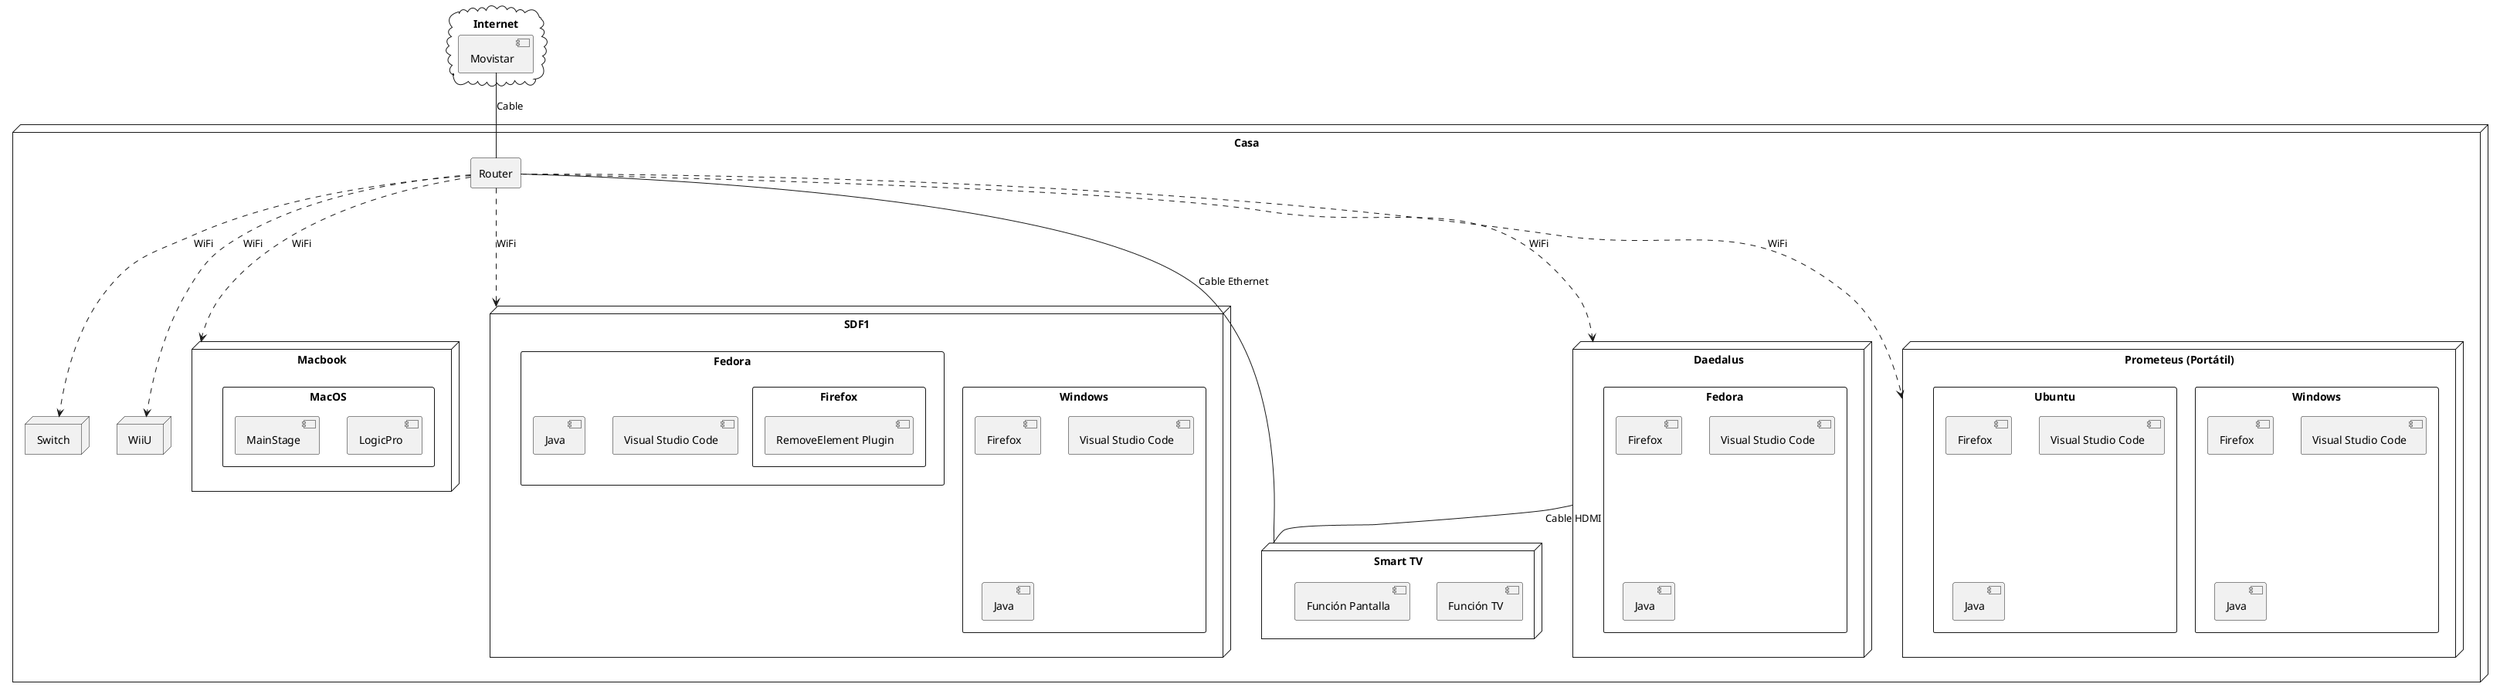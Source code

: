 @startuml

cloud "Internet" {
    [Movistar]
}

node "Casa" {
    RECTANGLE "Router" as router

    node Switch 
    node WiiU
    node "Macbook" as Macbook {
        RECTANGLE MacOS {
            [LogicPro]
            [MainStage]
        }
    }

    node "Smart TV" as tv {
        [Función TV]
        [Función Pantalla]
    }
    
    node "SDF1" as sdf1 {
        RECTANGLE "Windows" as winSDF1 {
            [Firefox] as winFirefoxSDF1
            [Visual Studio Code] as winVSCodeSDF1
            [Java] as winJavaSDF1
        }
        RECTANGLE "Fedora" as fedoraSDF1 {
            RECTANGLE "Firefox" as fedFirefoxSDF1 {
                [RemoveElement Plugin]
            }
            [Visual Studio Code] as fedVSCodeSDF1
            [Java] as fedJavaSDF1
        }
    }
    
    node "Daedalus" as daedalus {
        RECTANGLE "Fedora" as fedoraDaedalus {
            [Firefox] as firefoxDaedalus
            [Visual Studio Code] as vscodeDaedalus
            [Java] as javaDaedalus
        }
    }
    
    node "Prometeus (Portátil)" as prometeus {
        RECTANGLE "Windows" as winPrometeus {
            [Firefox] as winFirefoxPrometeus
            [Visual Studio Code] as winVSCodePrometeus
            [Java] as winJavaPrometeus
        }
        RECTANGLE "Ubuntu" as ubuntuPrometeus {
            [Firefox] as ubuntuFirefoxPrometeus
            [Visual Studio Code] as ubuntuVSCodePrometeus
            [Java] as ubuntuJavaPrometeus
        }
    }
}

Movistar -- router : Cable
router -- tv : Cable Ethernet
router ...> sdf1 : WiFi
router ...> daedalus : WiFi
router ...> prometeus : WiFi
router ...> Switch : WiFi
router ...> WiiU : WiFi
router ...> Macbook : WiFi
daedalus -- tv : Cable HDMI


@enduml